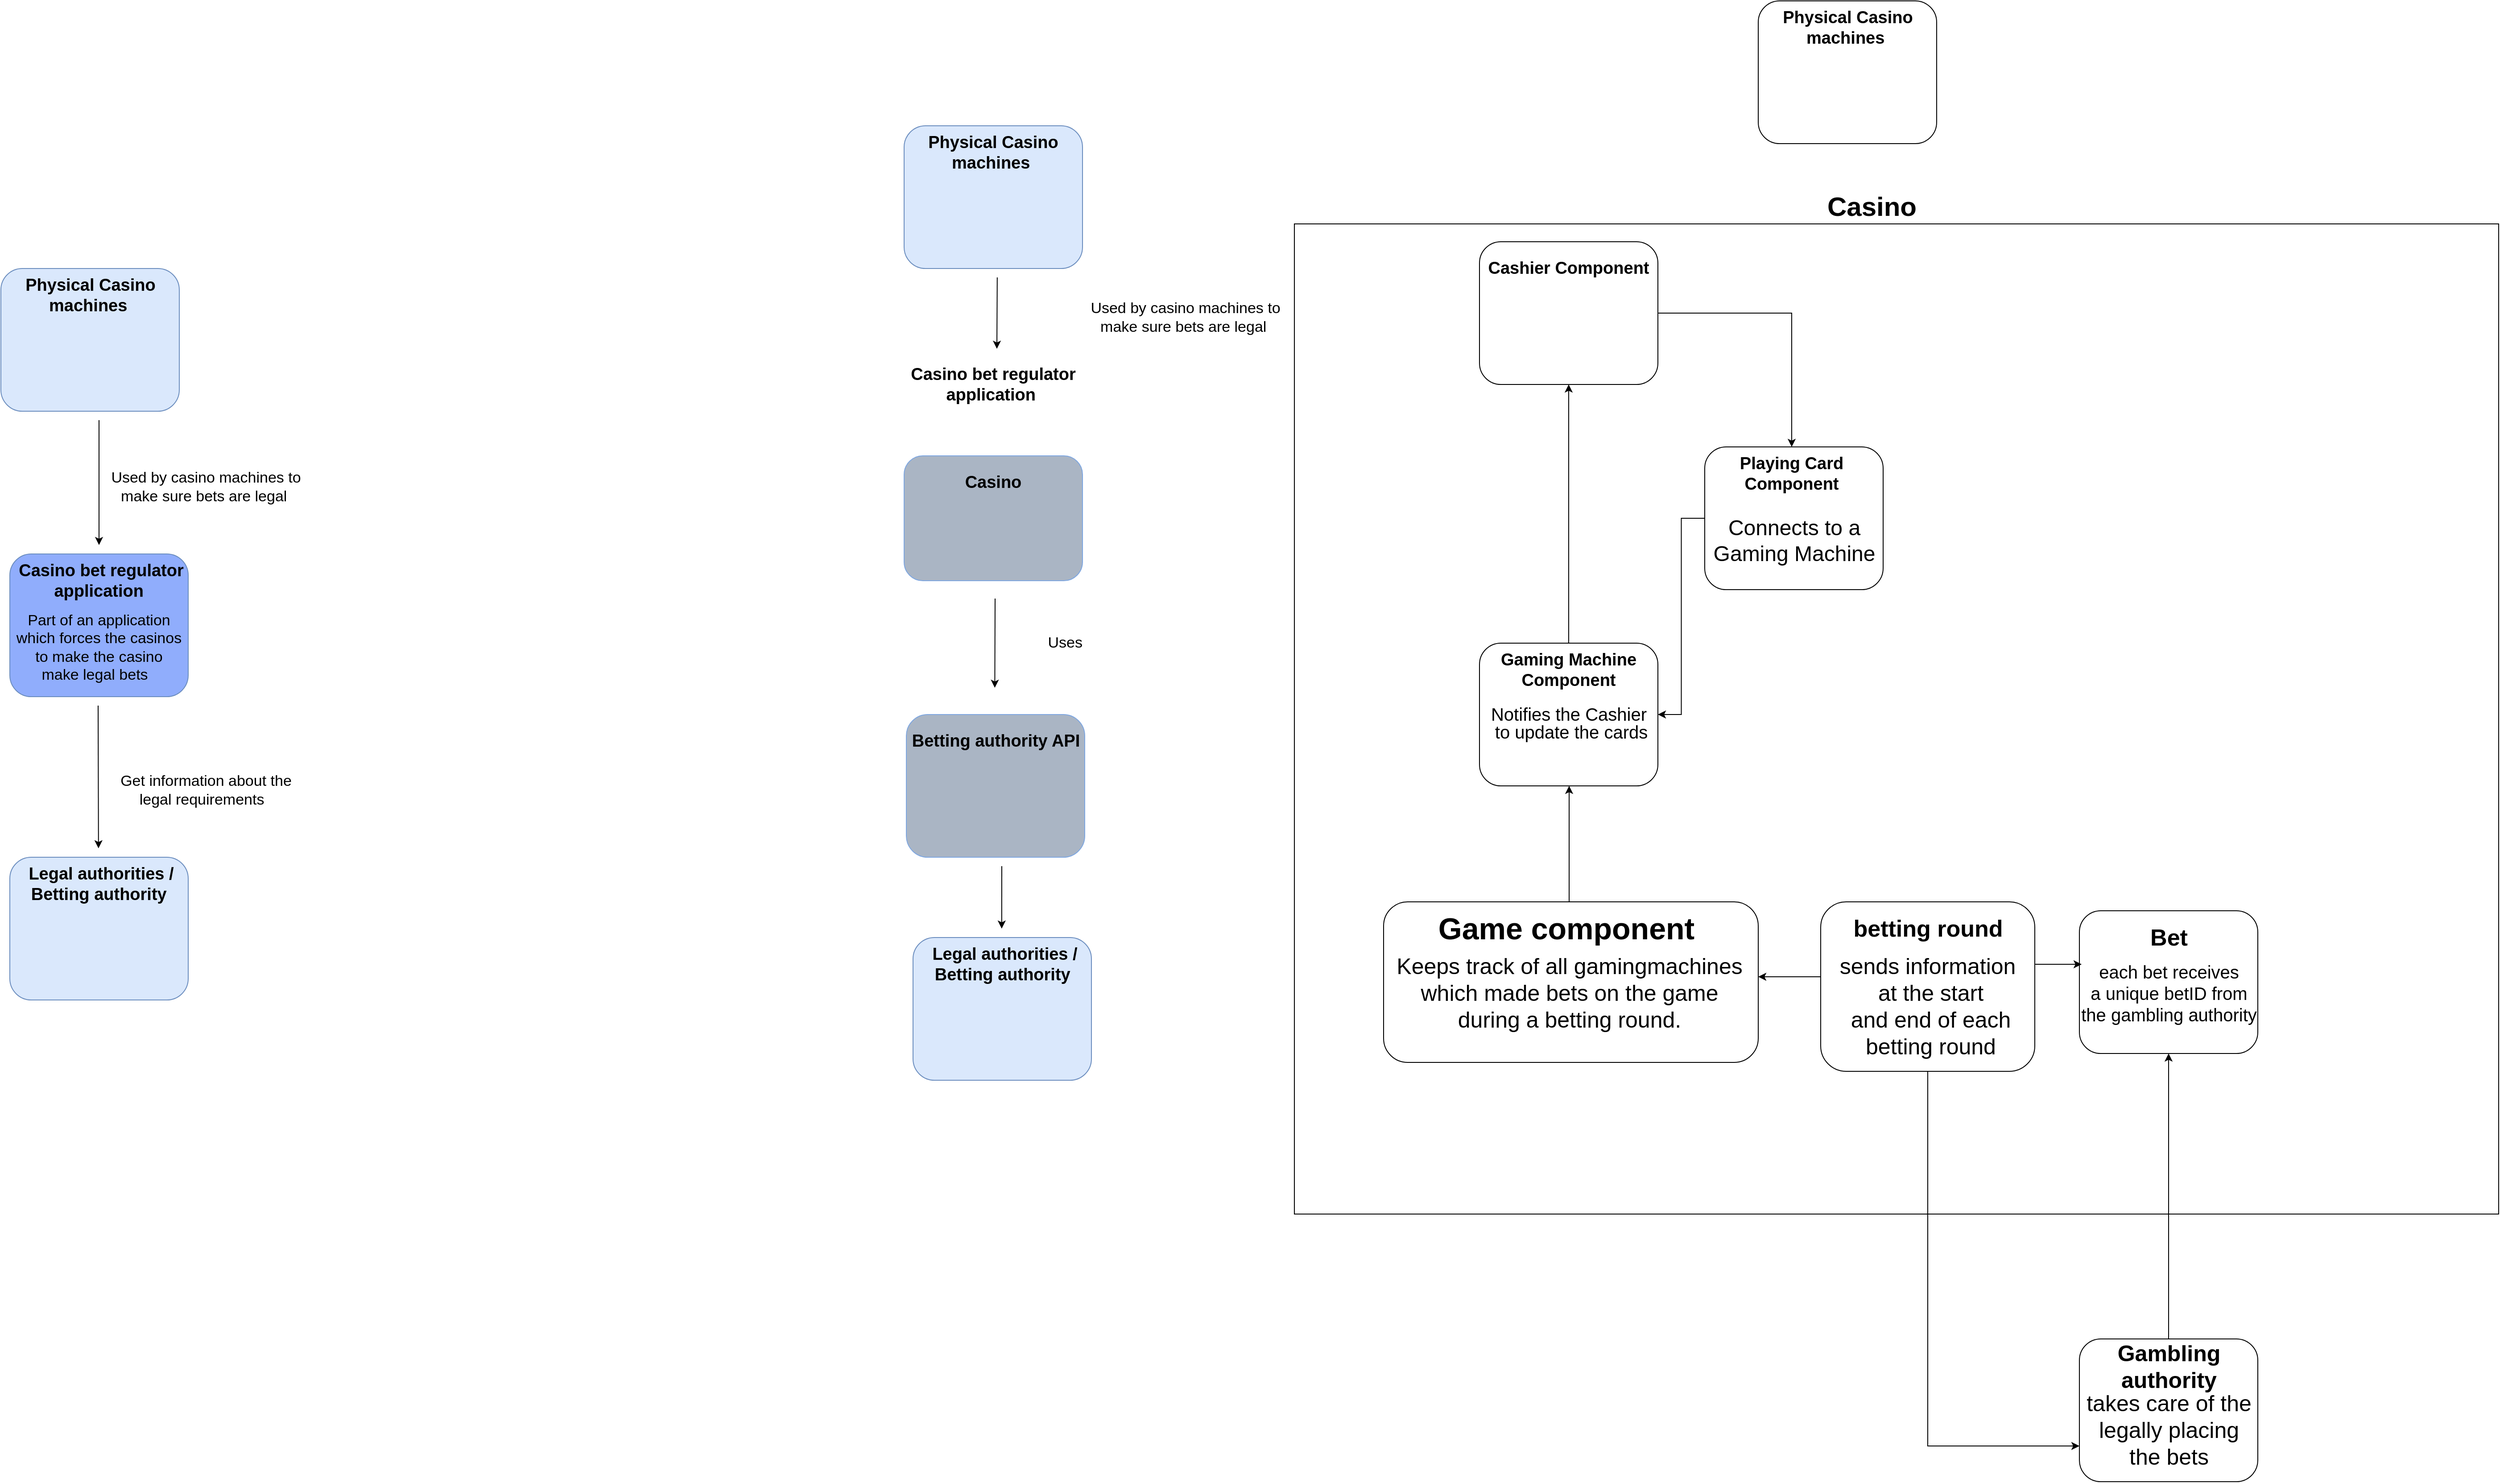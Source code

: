 <mxfile version="12.8.5"><diagram id="4Bdni1rd2levdif2QlFp" name="Page-1"><mxGraphModel dx="2365" dy="2353" grid="1" gridSize="10" guides="1" tooltips="1" connect="1" arrows="1" fold="1" page="1" pageScale="1" pageWidth="850" pageHeight="1100" math="0" shadow="0"><root><mxCell id="0"/><mxCell id="1" parent="0"/><mxCell id="s65S0Sn_o1DhRNaS_JRZ-42" value="" style="rounded=0;whiteSpace=wrap;html=1;shadow=0;" vertex="1" parent="1"><mxGeometry x="1320" width="1350" height="1110" as="geometry"/></mxCell><mxCell id="hofzeqCZwEQ-WnHuqXEZ-1" value="" style="rounded=1;whiteSpace=wrap;html=1;fillColor=#90ADFC;strokeColor=#6c8ebf;" parent="1" vertex="1"><mxGeometry x="-120" y="370" width="200" height="160" as="geometry"/></mxCell><mxCell id="hofzeqCZwEQ-WnHuqXEZ-8" value="&lt;span style=&quot;font-size: 17px&quot;&gt;Part of an application which forces the casinos to make the casino make legal bets&amp;nbsp;&amp;nbsp;&lt;/span&gt;" style="text;html=1;strokeColor=none;fillColor=none;align=center;verticalAlign=middle;whiteSpace=wrap;rounded=0;" parent="1" vertex="1"><mxGeometry x="-115" y="430" width="190" height="90" as="geometry"/></mxCell><mxCell id="hofzeqCZwEQ-WnHuqXEZ-10" value="&lt;font style=&quot;font-size: 19px&quot;&gt;&lt;b&gt;Casino bet regulator application&amp;nbsp;&lt;/b&gt;&lt;/font&gt;" style="text;html=1;strokeColor=none;fillColor=none;align=center;verticalAlign=middle;whiteSpace=wrap;rounded=0;" parent="1" vertex="1"><mxGeometry x="-115" y="370" width="195" height="60" as="geometry"/></mxCell><mxCell id="hofzeqCZwEQ-WnHuqXEZ-17" value="" style="rounded=1;whiteSpace=wrap;html=1;fillColor=#dae8fc;strokeColor=#6c8ebf;" parent="1" vertex="1"><mxGeometry x="-130" y="50" width="200" height="160" as="geometry"/></mxCell><mxCell id="hofzeqCZwEQ-WnHuqXEZ-18" value="&lt;b style=&quot;font-size: 19px&quot;&gt;Physical Casino &lt;/b&gt;&lt;span style=&quot;font-size: 19px&quot;&gt;&lt;b&gt;machines&lt;/b&gt;&lt;/span&gt;&lt;b style=&quot;font-size: 19px&quot;&gt;&amp;nbsp;&lt;/b&gt;" style="text;html=1;strokeColor=none;fillColor=none;align=center;verticalAlign=middle;whiteSpace=wrap;rounded=0;" parent="1" vertex="1"><mxGeometry x="-127.5" y="50" width="195" height="60" as="geometry"/></mxCell><mxCell id="hofzeqCZwEQ-WnHuqXEZ-21" value="" style="rounded=1;whiteSpace=wrap;html=1;fillColor=#dae8fc;strokeColor=#6c8ebf;" parent="1" vertex="1"><mxGeometry x="-120" y="710" width="200" height="160" as="geometry"/></mxCell><mxCell id="hofzeqCZwEQ-WnHuqXEZ-22" value="&lt;b style=&quot;font-size: 19px&quot;&gt;Legal &lt;/b&gt;&lt;span style=&quot;font-size: 19px&quot;&gt;&lt;b&gt;authorities&lt;/b&gt;&lt;/span&gt;&lt;b style=&quot;font-size: 19px&quot;&gt;&amp;nbsp;/ Betting authority&amp;nbsp;&lt;/b&gt;" style="text;html=1;strokeColor=none;fillColor=none;align=center;verticalAlign=middle;whiteSpace=wrap;rounded=0;" parent="1" vertex="1"><mxGeometry x="-115" y="710" width="195" height="60" as="geometry"/></mxCell><mxCell id="hofzeqCZwEQ-WnHuqXEZ-23" value="" style="endArrow=classic;html=1;" parent="1" edge="1"><mxGeometry width="50" height="50" relative="1" as="geometry"><mxPoint x="-21" y="540" as="sourcePoint"/><mxPoint x="-20.59" y="700" as="targetPoint"/></mxGeometry></mxCell><mxCell id="hofzeqCZwEQ-WnHuqXEZ-24" value="&lt;span style=&quot;font-size: 17px&quot;&gt;Get information about the legal requirements&amp;nbsp;&amp;nbsp;&lt;/span&gt;" style="text;html=1;strokeColor=none;fillColor=none;align=center;verticalAlign=middle;whiteSpace=wrap;rounded=0;" parent="1" vertex="1"><mxGeometry x="-10" y="590" width="220" height="90" as="geometry"/></mxCell><mxCell id="hofzeqCZwEQ-WnHuqXEZ-25" value="" style="endArrow=classic;html=1;" parent="1" edge="1"><mxGeometry width="50" height="50" relative="1" as="geometry"><mxPoint x="-20" y="220" as="sourcePoint"/><mxPoint x="-20" y="360" as="targetPoint"/></mxGeometry></mxCell><mxCell id="hofzeqCZwEQ-WnHuqXEZ-26" value="&lt;span style=&quot;font-size: 17px&quot;&gt;Used by casino machines to make sure bets are legal&amp;nbsp;&lt;/span&gt;" style="text;html=1;strokeColor=none;fillColor=none;align=center;verticalAlign=middle;whiteSpace=wrap;rounded=0;" parent="1" vertex="1"><mxGeometry x="-10" y="250" width="220" height="90" as="geometry"/></mxCell><mxCell id="hofzeqCZwEQ-WnHuqXEZ-37" value="&lt;font style=&quot;font-size: 19px&quot;&gt;&lt;b&gt;Casino bet regulator application&amp;nbsp;&lt;/b&gt;&lt;/font&gt;" style="text;html=1;strokeColor=none;fillColor=none;align=center;verticalAlign=middle;whiteSpace=wrap;rounded=0;" parent="1" vertex="1"><mxGeometry x="870" y="160" width="225" height="40" as="geometry"/></mxCell><mxCell id="hofzeqCZwEQ-WnHuqXEZ-38" value="" style="rounded=1;whiteSpace=wrap;html=1;fillColor=#dae8fc;strokeColor=#6c8ebf;" parent="1" vertex="1"><mxGeometry x="882.5" y="-110" width="200" height="160" as="geometry"/></mxCell><mxCell id="hofzeqCZwEQ-WnHuqXEZ-39" value="&lt;b style=&quot;font-size: 19px&quot;&gt;Physical Casino &lt;/b&gt;&lt;span style=&quot;font-size: 19px&quot;&gt;&lt;b&gt;machines&lt;/b&gt;&lt;/span&gt;&lt;b style=&quot;font-size: 19px&quot;&gt;&amp;nbsp;&lt;/b&gt;" style="text;html=1;strokeColor=none;fillColor=none;align=center;verticalAlign=middle;whiteSpace=wrap;rounded=0;" parent="1" vertex="1"><mxGeometry x="885" y="-110" width="195" height="60" as="geometry"/></mxCell><mxCell id="hofzeqCZwEQ-WnHuqXEZ-40" value="" style="rounded=1;whiteSpace=wrap;html=1;fillColor=#dae8fc;strokeColor=#6c8ebf;" parent="1" vertex="1"><mxGeometry x="892.5" y="800" width="200" height="160" as="geometry"/></mxCell><mxCell id="hofzeqCZwEQ-WnHuqXEZ-41" value="&lt;b style=&quot;font-size: 19px&quot;&gt;Legal &lt;/b&gt;&lt;span style=&quot;font-size: 19px&quot;&gt;&lt;b&gt;authorities&lt;/b&gt;&lt;/span&gt;&lt;b style=&quot;font-size: 19px&quot;&gt;&amp;nbsp;/ Betting authority&amp;nbsp;&lt;/b&gt;" style="text;html=1;strokeColor=none;fillColor=none;align=center;verticalAlign=middle;whiteSpace=wrap;rounded=0;" parent="1" vertex="1"><mxGeometry x="897.5" y="800" width="195" height="60" as="geometry"/></mxCell><mxCell id="hofzeqCZwEQ-WnHuqXEZ-42" value="" style="endArrow=classic;html=1;" parent="1" edge="1"><mxGeometry width="50" height="50" relative="1" as="geometry"><mxPoint x="992" y="720" as="sourcePoint"/><mxPoint x="991.91" y="790" as="targetPoint"/></mxGeometry></mxCell><mxCell id="hofzeqCZwEQ-WnHuqXEZ-44" value="" style="endArrow=classic;html=1;" parent="1" edge="1"><mxGeometry width="50" height="50" relative="1" as="geometry"><mxPoint x="986.91" y="60" as="sourcePoint"/><mxPoint x="986.5" y="140" as="targetPoint"/></mxGeometry></mxCell><mxCell id="hofzeqCZwEQ-WnHuqXEZ-45" value="&lt;span style=&quot;font-size: 17px&quot;&gt;Used by casino machines to make sure bets are legal&amp;nbsp;&lt;/span&gt;" style="text;html=1;strokeColor=none;fillColor=none;align=center;verticalAlign=middle;whiteSpace=wrap;rounded=0;" parent="1" vertex="1"><mxGeometry x="1087.5" y="60" width="220" height="90" as="geometry"/></mxCell><mxCell id="hofzeqCZwEQ-WnHuqXEZ-46" value="" style="rounded=1;whiteSpace=wrap;html=1;fillColor=#AAB5C4;strokeColor=#7FA7E0;" parent="1" vertex="1"><mxGeometry x="882.5" y="260" width="200" height="140" as="geometry"/></mxCell><mxCell id="hofzeqCZwEQ-WnHuqXEZ-47" value="&lt;span style=&quot;font-size: 19px&quot;&gt;&lt;b&gt;Casino&lt;/b&gt;&lt;/span&gt;" style="text;html=1;strokeColor=none;fillColor=none;align=center;verticalAlign=middle;whiteSpace=wrap;rounded=0;" parent="1" vertex="1"><mxGeometry x="885" y="260" width="195" height="60" as="geometry"/></mxCell><mxCell id="hofzeqCZwEQ-WnHuqXEZ-48" value="" style="rounded=1;whiteSpace=wrap;html=1;fillColor=#AAB5C4;strokeColor=#7FA7E0;" parent="1" vertex="1"><mxGeometry x="885" y="550" width="200" height="160" as="geometry"/></mxCell><mxCell id="hofzeqCZwEQ-WnHuqXEZ-49" value="&lt;span style=&quot;font-size: 19px&quot;&gt;&lt;b&gt;Betting authority API&lt;/b&gt;&lt;/span&gt;" style="text;html=1;strokeColor=none;fillColor=none;align=center;verticalAlign=middle;whiteSpace=wrap;rounded=0;" parent="1" vertex="1"><mxGeometry x="887.5" y="550" width="195" height="60" as="geometry"/></mxCell><mxCell id="hofzeqCZwEQ-WnHuqXEZ-52" value="" style="endArrow=classic;html=1;" parent="1" edge="1"><mxGeometry width="50" height="50" relative="1" as="geometry"><mxPoint x="984.5" y="420" as="sourcePoint"/><mxPoint x="984.17" y="520" as="targetPoint"/></mxGeometry></mxCell><mxCell id="hofzeqCZwEQ-WnHuqXEZ-54" value="&lt;span style=&quot;font-size: 17px&quot;&gt;Uses&amp;nbsp;&lt;/span&gt;" style="text;html=1;strokeColor=none;fillColor=none;align=center;verticalAlign=middle;whiteSpace=wrap;rounded=0;" parent="1" vertex="1"><mxGeometry x="992.5" y="435" width="145" height="70" as="geometry"/></mxCell><mxCell id="5eCOG4MasugBp30SODIy-3" value="" style="rounded=1;whiteSpace=wrap;html=1;" parent="1" vertex="1"><mxGeometry x="1840" y="-250" width="200" height="160" as="geometry"/></mxCell><mxCell id="5eCOG4MasugBp30SODIy-4" value="&lt;b style=&quot;font-size: 19px&quot;&gt;Physical Casino &lt;/b&gt;&lt;span style=&quot;font-size: 19px&quot;&gt;&lt;b&gt;machines&lt;/b&gt;&lt;/span&gt;&lt;b style=&quot;font-size: 19px&quot;&gt;&amp;nbsp;&lt;/b&gt;" style="text;html=1;strokeColor=none;fillColor=none;align=center;verticalAlign=middle;whiteSpace=wrap;rounded=0;" parent="1" vertex="1"><mxGeometry x="1842.5" y="-250" width="195" height="60" as="geometry"/></mxCell><mxCell id="s65S0Sn_o1DhRNaS_JRZ-2" value="" style="rounded=1;whiteSpace=wrap;html=1;" vertex="1" parent="1"><mxGeometry x="2200" y="770" width="200" height="160" as="geometry"/></mxCell><mxCell id="s65S0Sn_o1DhRNaS_JRZ-3" value="&lt;b&gt;&lt;font style=&quot;font-size: 26px&quot;&gt;Bet&lt;/font&gt;&lt;/b&gt;" style="text;html=1;strokeColor=none;fillColor=none;align=center;verticalAlign=middle;whiteSpace=wrap;rounded=0;" vertex="1" parent="1"><mxGeometry x="2202.5" y="770" width="195" height="60" as="geometry"/></mxCell><mxCell id="s65S0Sn_o1DhRNaS_JRZ-4" value="" style="rounded=1;whiteSpace=wrap;html=1;" vertex="1" parent="1"><mxGeometry x="1527.5" y="470" width="200" height="160" as="geometry"/></mxCell><mxCell id="s65S0Sn_o1DhRNaS_JRZ-17" style="edgeStyle=orthogonalEdgeStyle;rounded=0;orthogonalLoop=1;jettySize=auto;html=1;exitX=0.5;exitY=0;exitDx=0;exitDy=0;entryX=0.5;entryY=1;entryDx=0;entryDy=0;" edge="1" parent="1" source="s65S0Sn_o1DhRNaS_JRZ-5" target="s65S0Sn_o1DhRNaS_JRZ-8"><mxGeometry relative="1" as="geometry"/></mxCell><mxCell id="s65S0Sn_o1DhRNaS_JRZ-5" value="&lt;span style=&quot;font-size: 19px&quot;&gt;&lt;b&gt;Gaming Machine Component&lt;br&gt;&lt;/b&gt;&lt;/span&gt;" style="text;html=1;strokeColor=none;fillColor=none;align=center;verticalAlign=middle;whiteSpace=wrap;rounded=0;" vertex="1" parent="1"><mxGeometry x="1530" y="470" width="195" height="60" as="geometry"/></mxCell><mxCell id="s65S0Sn_o1DhRNaS_JRZ-26" style="edgeStyle=orthogonalEdgeStyle;rounded=0;orthogonalLoop=1;jettySize=auto;html=1;entryX=0.5;entryY=0;entryDx=0;entryDy=0;" edge="1" parent="1" source="s65S0Sn_o1DhRNaS_JRZ-8" target="s65S0Sn_o1DhRNaS_JRZ-14"><mxGeometry relative="1" as="geometry"/></mxCell><mxCell id="s65S0Sn_o1DhRNaS_JRZ-8" value="" style="rounded=1;whiteSpace=wrap;html=1;" vertex="1" parent="1"><mxGeometry x="1527.5" y="20" width="200" height="160" as="geometry"/></mxCell><mxCell id="s65S0Sn_o1DhRNaS_JRZ-9" value="&lt;span style=&quot;font-size: 19px&quot;&gt;&lt;b&gt;Cashier Component&lt;br&gt;&lt;/b&gt;&lt;/span&gt;" style="text;html=1;strokeColor=none;fillColor=none;align=center;verticalAlign=middle;whiteSpace=wrap;rounded=0;" vertex="1" parent="1"><mxGeometry x="1530" y="20" width="195" height="60" as="geometry"/></mxCell><mxCell id="s65S0Sn_o1DhRNaS_JRZ-10" value="" style="rounded=1;whiteSpace=wrap;html=1;" vertex="1" parent="1"><mxGeometry x="1420" y="760" width="420" height="180" as="geometry"/></mxCell><mxCell id="s65S0Sn_o1DhRNaS_JRZ-21" style="edgeStyle=orthogonalEdgeStyle;rounded=0;orthogonalLoop=1;jettySize=auto;html=1;exitX=0.5;exitY=0;exitDx=0;exitDy=0;" edge="1" parent="1" source="s65S0Sn_o1DhRNaS_JRZ-11" target="s65S0Sn_o1DhRNaS_JRZ-4"><mxGeometry relative="1" as="geometry"><Array as="points"><mxPoint x="1628" y="760"/></Array></mxGeometry></mxCell><mxCell id="s65S0Sn_o1DhRNaS_JRZ-11" value="&lt;b&gt;&lt;font style=&quot;font-size: 34px&quot;&gt;Game component&lt;/font&gt;&lt;br&gt;&lt;/b&gt;" style="text;html=1;strokeColor=none;fillColor=none;align=center;verticalAlign=middle;whiteSpace=wrap;rounded=0;" vertex="1" parent="1"><mxGeometry x="1400" y="760" width="450" height="60" as="geometry"/></mxCell><mxCell id="s65S0Sn_o1DhRNaS_JRZ-19" style="edgeStyle=orthogonalEdgeStyle;rounded=0;orthogonalLoop=1;jettySize=auto;html=1;entryX=1;entryY=0.5;entryDx=0;entryDy=0;" edge="1" parent="1" source="s65S0Sn_o1DhRNaS_JRZ-13" target="s65S0Sn_o1DhRNaS_JRZ-4"><mxGeometry relative="1" as="geometry"/></mxCell><mxCell id="s65S0Sn_o1DhRNaS_JRZ-13" value="" style="rounded=1;whiteSpace=wrap;html=1;" vertex="1" parent="1"><mxGeometry x="1780" y="250" width="200" height="160" as="geometry"/></mxCell><mxCell id="s65S0Sn_o1DhRNaS_JRZ-14" value="&lt;span style=&quot;font-size: 19px&quot;&gt;&lt;b&gt;Playing Card Component&lt;br&gt;&lt;/b&gt;&lt;/span&gt;" style="text;html=1;strokeColor=none;fillColor=none;align=center;verticalAlign=middle;whiteSpace=wrap;rounded=0;" vertex="1" parent="1"><mxGeometry x="1780" y="250" width="195" height="60" as="geometry"/></mxCell><mxCell id="s65S0Sn_o1DhRNaS_JRZ-18" value="&lt;font style=&quot;font-size: 20px ; line-height: 90%&quot;&gt;Notifies the Cashier&amp;nbsp;&lt;br&gt;to update the cards&lt;/font&gt;" style="text;html=1;align=center;verticalAlign=middle;resizable=0;points=[];autosize=1;" vertex="1" parent="1"><mxGeometry x="1530" y="540" width="200" height="40" as="geometry"/></mxCell><mxCell id="s65S0Sn_o1DhRNaS_JRZ-20" value="&lt;span style=&quot;font-size: 24px&quot;&gt;Connects to a &lt;br&gt;Gaming Machine&lt;/span&gt;" style="text;html=1;align=center;verticalAlign=middle;resizable=0;points=[];autosize=1;" vertex="1" parent="1"><mxGeometry x="1780" y="335" width="200" height="40" as="geometry"/></mxCell><mxCell id="s65S0Sn_o1DhRNaS_JRZ-22" value="&lt;font style=&quot;font-size: 25px&quot;&gt;Keeps track of all gamingmachines &lt;br&gt;which made bets on the game &lt;br&gt;&lt;div&gt;&lt;span&gt;during a betting round.&lt;/span&gt;&lt;/div&gt;&lt;/font&gt;" style="text;html=1;align=center;" vertex="1" parent="1"><mxGeometry x="1377.5" y="810" width="500" height="30" as="geometry"/></mxCell><mxCell id="s65S0Sn_o1DhRNaS_JRZ-29" value="" style="rounded=1;whiteSpace=wrap;html=1;" vertex="1" parent="1"><mxGeometry x="2200" y="1250" width="200" height="160" as="geometry"/></mxCell><mxCell id="s65S0Sn_o1DhRNaS_JRZ-31" style="edgeStyle=orthogonalEdgeStyle;rounded=0;orthogonalLoop=1;jettySize=auto;html=1;entryX=0.5;entryY=1;entryDx=0;entryDy=0;" edge="1" parent="1" source="s65S0Sn_o1DhRNaS_JRZ-30" target="s65S0Sn_o1DhRNaS_JRZ-2"><mxGeometry relative="1" as="geometry"/></mxCell><mxCell id="s65S0Sn_o1DhRNaS_JRZ-30" value="&lt;b&gt;&lt;font style=&quot;font-size: 25px&quot;&gt;Gambling authority&lt;/font&gt;&lt;/b&gt;" style="text;html=1;strokeColor=none;fillColor=none;align=center;verticalAlign=middle;whiteSpace=wrap;rounded=0;" vertex="1" parent="1"><mxGeometry x="2202.5" y="1250" width="195" height="60" as="geometry"/></mxCell><mxCell id="s65S0Sn_o1DhRNaS_JRZ-32" value="&lt;span style=&quot;font-size: 25px&quot;&gt;takes care of the&lt;br&gt;legally placing&lt;br&gt;the bets&lt;br&gt;&lt;/span&gt;" style="text;html=1;align=center;" vertex="1" parent="1"><mxGeometry x="2200" y="1300" width="200" height="30" as="geometry"/></mxCell><mxCell id="s65S0Sn_o1DhRNaS_JRZ-36" style="edgeStyle=orthogonalEdgeStyle;rounded=0;orthogonalLoop=1;jettySize=auto;html=1;entryX=0;entryY=1;entryDx=0;entryDy=0;" edge="1" parent="1" source="s65S0Sn_o1DhRNaS_JRZ-33" target="s65S0Sn_o1DhRNaS_JRZ-3"><mxGeometry relative="1" as="geometry"><Array as="points"><mxPoint x="2120" y="830"/></Array></mxGeometry></mxCell><mxCell id="s65S0Sn_o1DhRNaS_JRZ-37" style="edgeStyle=orthogonalEdgeStyle;rounded=0;orthogonalLoop=1;jettySize=auto;html=1;entryX=0.925;entryY=1.133;entryDx=0;entryDy=0;entryPerimeter=0;" edge="1" parent="1" source="s65S0Sn_o1DhRNaS_JRZ-33" target="s65S0Sn_o1DhRNaS_JRZ-22"><mxGeometry relative="1" as="geometry"><Array as="points"><mxPoint x="1910" y="844"/><mxPoint x="1910" y="844"/></Array></mxGeometry></mxCell><mxCell id="s65S0Sn_o1DhRNaS_JRZ-38" style="edgeStyle=orthogonalEdgeStyle;rounded=0;orthogonalLoop=1;jettySize=auto;html=1;entryX=0;entryY=0.75;entryDx=0;entryDy=0;" edge="1" parent="1" source="s65S0Sn_o1DhRNaS_JRZ-33" target="s65S0Sn_o1DhRNaS_JRZ-29"><mxGeometry relative="1" as="geometry"><mxPoint x="2190" y="1130" as="targetPoint"/><Array as="points"><mxPoint x="2030" y="960"/><mxPoint x="2030" y="1230"/><mxPoint x="2030" y="1370"/></Array></mxGeometry></mxCell><mxCell id="s65S0Sn_o1DhRNaS_JRZ-33" value="" style="rounded=1;whiteSpace=wrap;html=1;" vertex="1" parent="1"><mxGeometry x="1910" y="760" width="240" height="190" as="geometry"/></mxCell><mxCell id="s65S0Sn_o1DhRNaS_JRZ-34" value="&lt;b&gt;&lt;font style=&quot;font-size: 26px&quot;&gt;betting round&lt;/font&gt;&lt;br&gt;&lt;/b&gt;" style="text;html=1;strokeColor=none;fillColor=none;align=center;verticalAlign=middle;whiteSpace=wrap;rounded=0;" vertex="1" parent="1"><mxGeometry x="1932.5" y="760" width="195" height="60" as="geometry"/></mxCell><mxCell id="s65S0Sn_o1DhRNaS_JRZ-39" value="&lt;span style=&quot;font-size: 25px&quot;&gt;sends information&amp;nbsp;&lt;br&gt;at the start&lt;br&gt;and end of each&lt;br&gt;betting round&lt;br&gt;&lt;/span&gt;" style="text;html=1;align=center;" vertex="1" parent="1"><mxGeometry x="1932.5" y="810" width="200" height="30" as="geometry"/></mxCell><mxCell id="s65S0Sn_o1DhRNaS_JRZ-40" style="edgeStyle=orthogonalEdgeStyle;rounded=0;orthogonalLoop=1;jettySize=auto;html=1;exitX=0.5;exitY=1;exitDx=0;exitDy=0;" edge="1" parent="1" source="s65S0Sn_o1DhRNaS_JRZ-39" target="s65S0Sn_o1DhRNaS_JRZ-39"><mxGeometry relative="1" as="geometry"/></mxCell><mxCell id="s65S0Sn_o1DhRNaS_JRZ-41" value="&lt;div style=&quot;font-size: 20px&quot;&gt;&lt;span&gt;&lt;font style=&quot;font-size: 20px&quot;&gt;each bet receives&lt;/font&gt;&lt;/span&gt;&lt;/div&gt;&lt;div style=&quot;font-size: 20px&quot;&gt;&lt;span&gt;&lt;font style=&quot;font-size: 20px&quot;&gt;a unique betID from&lt;/font&gt;&lt;/span&gt;&lt;/div&gt;&lt;div style=&quot;font-size: 20px&quot;&gt;&lt;span&gt;&lt;font style=&quot;font-size: 20px&quot;&gt;the gambling authority&lt;/font&gt;&lt;/span&gt;&lt;/div&gt;" style="text;html=1;align=center;" vertex="1" parent="1"><mxGeometry x="2210" y="820" width="180" height="85" as="geometry"/></mxCell><mxCell id="s65S0Sn_o1DhRNaS_JRZ-43" value="&lt;b&gt;&lt;font style=&quot;font-size: 30px&quot;&gt;Casino&lt;/font&gt;&lt;/b&gt;" style="text;html=1;strokeColor=none;fillColor=none;align=center;verticalAlign=middle;whiteSpace=wrap;rounded=0;" vertex="1" parent="1"><mxGeometry x="1870" y="-50" width="195" height="60" as="geometry"/></mxCell></root></mxGraphModel></diagram></mxfile>